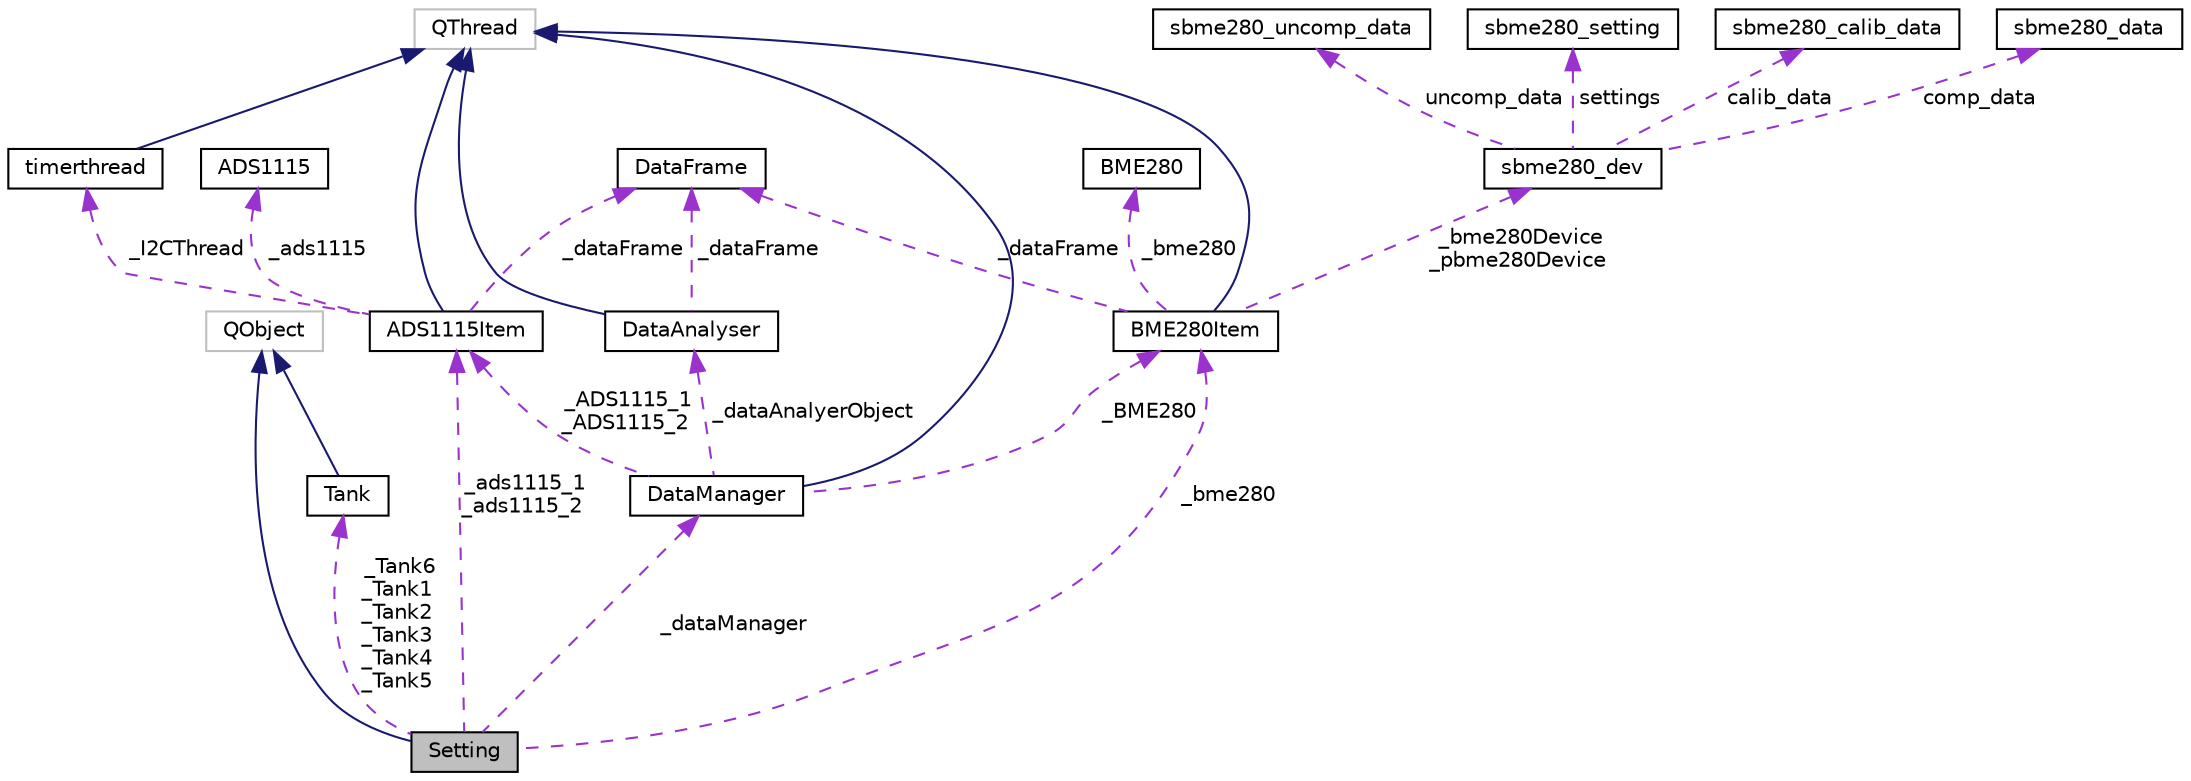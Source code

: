 digraph "Setting"
{
 // LATEX_PDF_SIZE
  edge [fontname="Helvetica",fontsize="10",labelfontname="Helvetica",labelfontsize="10"];
  node [fontname="Helvetica",fontsize="10",shape=record];
  Node1 [label="Setting",height=0.2,width=0.4,color="black", fillcolor="grey75", style="filled", fontcolor="black",tooltip=" "];
  Node2 -> Node1 [dir="back",color="midnightblue",fontsize="10",style="solid",fontname="Helvetica"];
  Node2 [label="QObject",height=0.2,width=0.4,color="grey75", fillcolor="white", style="filled",tooltip=" "];
  Node3 -> Node1 [dir="back",color="darkorchid3",fontsize="10",style="dashed",label=" _ads1115_1\n_ads1115_2" ,fontname="Helvetica"];
  Node3 [label="ADS1115Item",height=0.2,width=0.4,color="black", fillcolor="white", style="filled",URL="$class_a_d_s1115_item.html",tooltip=" "];
  Node4 -> Node3 [dir="back",color="midnightblue",fontsize="10",style="solid",fontname="Helvetica"];
  Node4 [label="QThread",height=0.2,width=0.4,color="grey75", fillcolor="white", style="filled",tooltip=" "];
  Node5 -> Node3 [dir="back",color="darkorchid3",fontsize="10",style="dashed",label=" _ads1115" ,fontname="Helvetica"];
  Node5 [label="ADS1115",height=0.2,width=0.4,color="black", fillcolor="white", style="filled",URL="$class_a_d_s1115.html",tooltip=" "];
  Node6 -> Node3 [dir="back",color="darkorchid3",fontsize="10",style="dashed",label=" _I2CThread" ,fontname="Helvetica"];
  Node6 [label="timerthread",height=0.2,width=0.4,color="black", fillcolor="white", style="filled",URL="$classtimerthread.html",tooltip=" "];
  Node4 -> Node6 [dir="back",color="midnightblue",fontsize="10",style="solid",fontname="Helvetica"];
  Node7 -> Node3 [dir="back",color="darkorchid3",fontsize="10",style="dashed",label=" _dataFrame" ,fontname="Helvetica"];
  Node7 [label="DataFrame",height=0.2,width=0.4,color="black", fillcolor="white", style="filled",URL="$class_data_frame.html",tooltip=" "];
  Node8 -> Node1 [dir="back",color="darkorchid3",fontsize="10",style="dashed",label=" _bme280" ,fontname="Helvetica"];
  Node8 [label="BME280Item",height=0.2,width=0.4,color="black", fillcolor="white", style="filled",URL="$class_b_m_e280_item.html",tooltip=" "];
  Node4 -> Node8 [dir="back",color="midnightblue",fontsize="10",style="solid",fontname="Helvetica"];
  Node9 -> Node8 [dir="back",color="darkorchid3",fontsize="10",style="dashed",label=" _bme280" ,fontname="Helvetica"];
  Node9 [label="BME280",height=0.2,width=0.4,color="black", fillcolor="white", style="filled",URL="$class_b_m_e280.html",tooltip=" "];
  Node10 -> Node8 [dir="back",color="darkorchid3",fontsize="10",style="dashed",label=" _bme280Device\n_pbme280Device" ,fontname="Helvetica"];
  Node10 [label="sbme280_dev",height=0.2,width=0.4,color="black", fillcolor="white", style="filled",URL="$structsbme280__dev.html",tooltip="bme280 device ure"];
  Node11 -> Node10 [dir="back",color="darkorchid3",fontsize="10",style="dashed",label=" comp_data" ,fontname="Helvetica"];
  Node11 [label="sbme280_data",height=0.2,width=0.4,color="black", fillcolor="white", style="filled",URL="$structsbme280__data.html",tooltip="bme280 sensor which comprises of temperature, pressure and humidity data"];
  Node12 -> Node10 [dir="back",color="darkorchid3",fontsize="10",style="dashed",label=" uncomp_data" ,fontname="Helvetica"];
  Node12 [label="sbme280_uncomp_data",height=0.2,width=0.4,color="black", fillcolor="white", style="filled",URL="$structsbme280__uncomp__data.html",tooltip=" "];
  Node13 -> Node10 [dir="back",color="darkorchid3",fontsize="10",style="dashed",label=" settings" ,fontname="Helvetica"];
  Node13 [label="sbme280_setting",height=0.2,width=0.4,color="black", fillcolor="white", style="filled",URL="$structsbme280__setting.html",tooltip="bme280 sensor settings ure which comprises of mode, oversampling and filter settings."];
  Node14 -> Node10 [dir="back",color="darkorchid3",fontsize="10",style="dashed",label=" calib_data" ,fontname="Helvetica"];
  Node14 [label="sbme280_calib_data",height=0.2,width=0.4,color="black", fillcolor="white", style="filled",URL="$structsbme280__calib__data.html",tooltip=" "];
  Node7 -> Node8 [dir="back",color="darkorchid3",fontsize="10",style="dashed",label=" _dataFrame" ,fontname="Helvetica"];
  Node15 -> Node1 [dir="back",color="darkorchid3",fontsize="10",style="dashed",label=" _Tank6\n_Tank1\n_Tank2\n_Tank3\n_Tank4\n_Tank5" ,fontname="Helvetica"];
  Node15 [label="Tank",height=0.2,width=0.4,color="black", fillcolor="white", style="filled",URL="$class_tank.html",tooltip=" "];
  Node2 -> Node15 [dir="back",color="midnightblue",fontsize="10",style="solid",fontname="Helvetica"];
  Node16 -> Node1 [dir="back",color="darkorchid3",fontsize="10",style="dashed",label=" _dataManager" ,fontname="Helvetica"];
  Node16 [label="DataManager",height=0.2,width=0.4,color="black", fillcolor="white", style="filled",URL="$class_data_manager.html",tooltip=" "];
  Node4 -> Node16 [dir="back",color="midnightblue",fontsize="10",style="solid",fontname="Helvetica"];
  Node3 -> Node16 [dir="back",color="darkorchid3",fontsize="10",style="dashed",label=" _ADS1115_1\n_ADS1115_2" ,fontname="Helvetica"];
  Node8 -> Node16 [dir="back",color="darkorchid3",fontsize="10",style="dashed",label=" _BME280" ,fontname="Helvetica"];
  Node17 -> Node16 [dir="back",color="darkorchid3",fontsize="10",style="dashed",label=" _dataAnalyerObject" ,fontname="Helvetica"];
  Node17 [label="DataAnalyser",height=0.2,width=0.4,color="black", fillcolor="white", style="filled",URL="$class_data_analyser.html",tooltip=" "];
  Node4 -> Node17 [dir="back",color="midnightblue",fontsize="10",style="solid",fontname="Helvetica"];
  Node7 -> Node17 [dir="back",color="darkorchid3",fontsize="10",style="dashed",label=" _dataFrame" ,fontname="Helvetica"];
}
